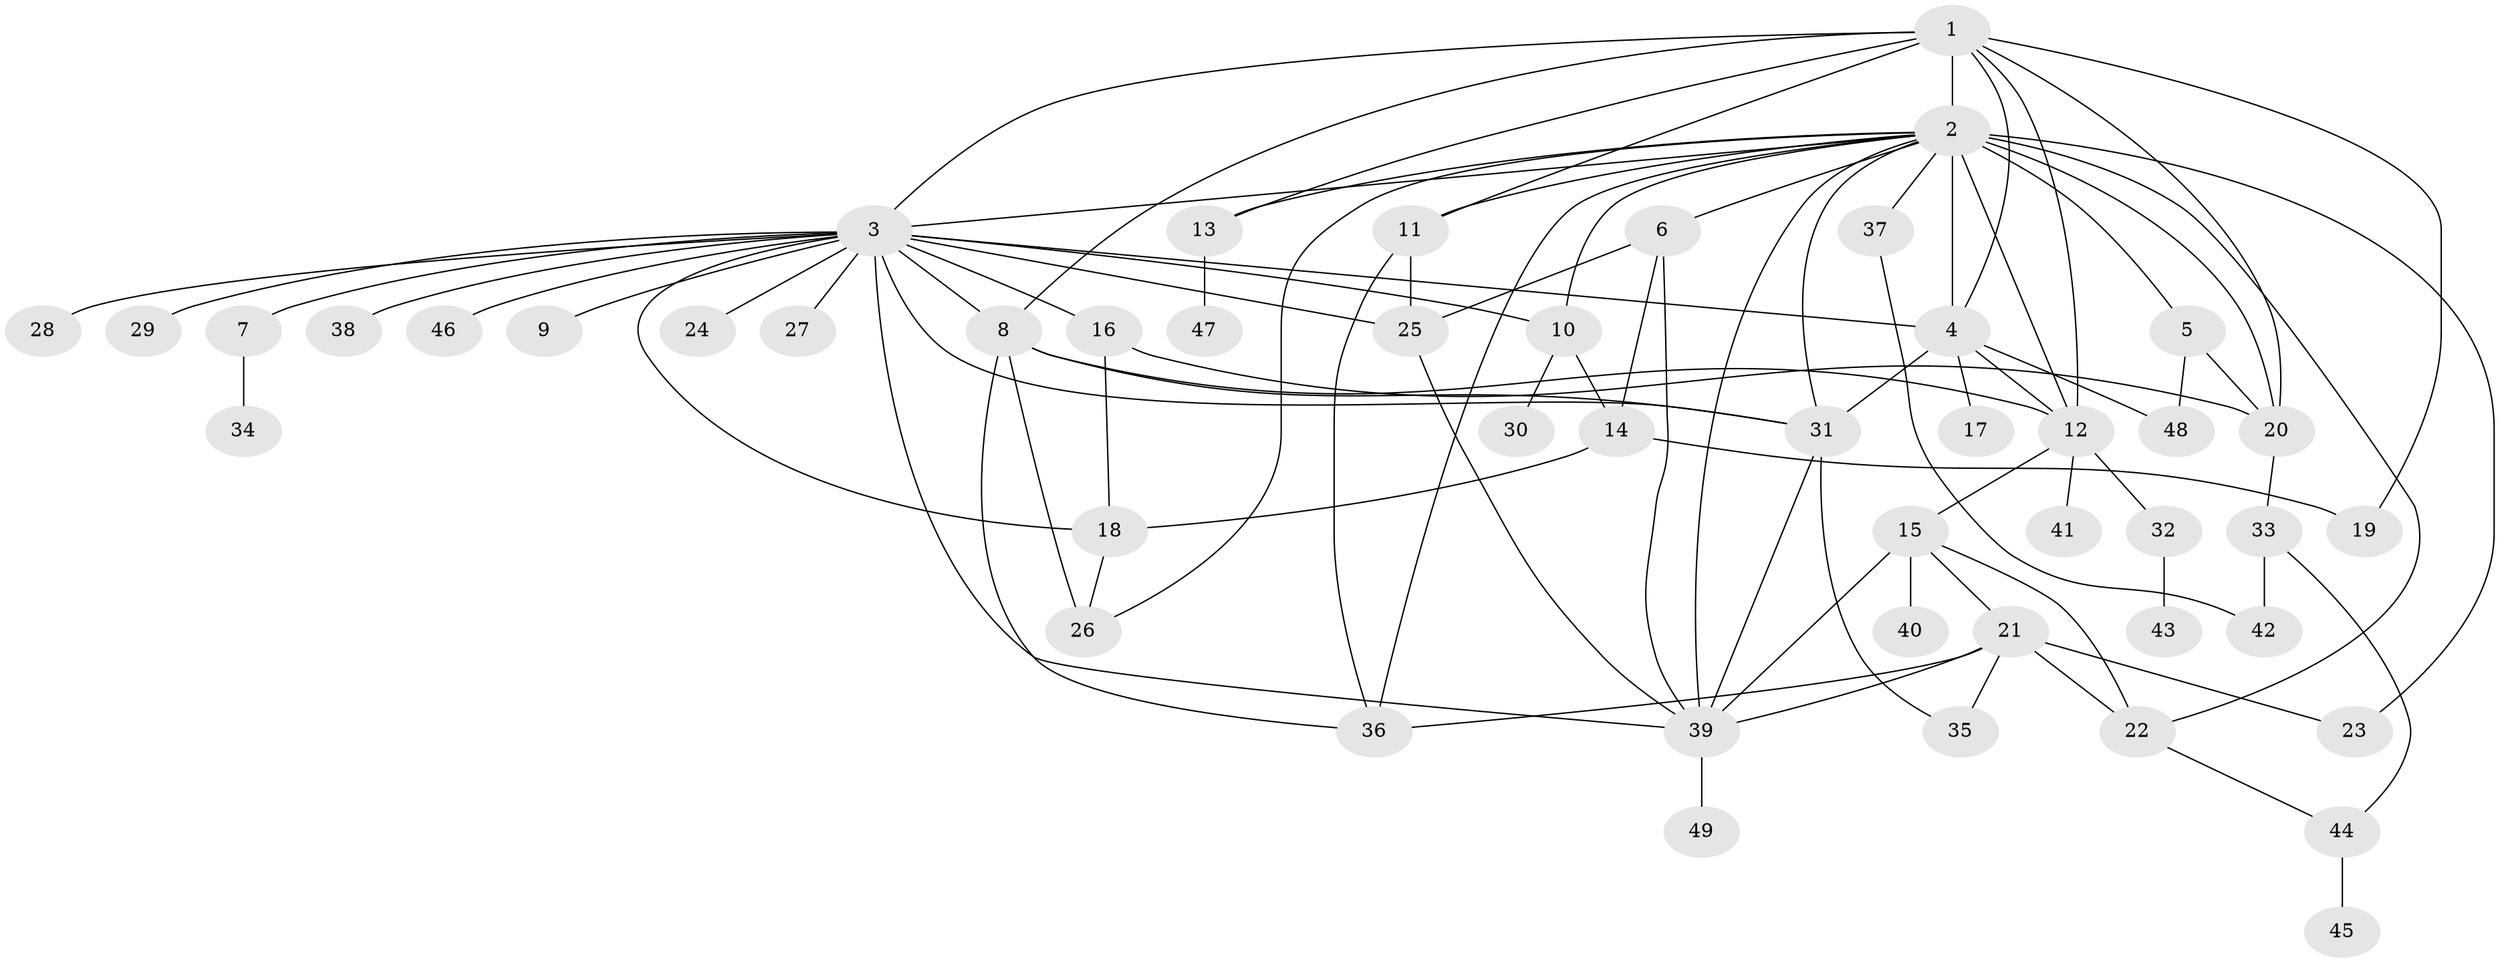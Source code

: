 // original degree distribution, {10: 0.01020408163265306, 37: 0.01020408163265306, 22: 0.01020408163265306, 2: 0.2857142857142857, 1: 0.37755102040816324, 7: 0.05102040816326531, 4: 0.08163265306122448, 8: 0.01020408163265306, 5: 0.05102040816326531, 3: 0.10204081632653061, 6: 0.01020408163265306}
// Generated by graph-tools (version 1.1) at 2025/35/03/09/25 02:35:48]
// undirected, 49 vertices, 88 edges
graph export_dot {
graph [start="1"]
  node [color=gray90,style=filled];
  1;
  2;
  3;
  4;
  5;
  6;
  7;
  8;
  9;
  10;
  11;
  12;
  13;
  14;
  15;
  16;
  17;
  18;
  19;
  20;
  21;
  22;
  23;
  24;
  25;
  26;
  27;
  28;
  29;
  30;
  31;
  32;
  33;
  34;
  35;
  36;
  37;
  38;
  39;
  40;
  41;
  42;
  43;
  44;
  45;
  46;
  47;
  48;
  49;
  1 -- 2 [weight=1.0];
  1 -- 3 [weight=1.0];
  1 -- 4 [weight=1.0];
  1 -- 8 [weight=1.0];
  1 -- 11 [weight=1.0];
  1 -- 12 [weight=1.0];
  1 -- 13 [weight=1.0];
  1 -- 19 [weight=1.0];
  1 -- 20 [weight=1.0];
  2 -- 3 [weight=1.0];
  2 -- 4 [weight=13.0];
  2 -- 5 [weight=1.0];
  2 -- 6 [weight=1.0];
  2 -- 10 [weight=1.0];
  2 -- 11 [weight=1.0];
  2 -- 12 [weight=1.0];
  2 -- 13 [weight=1.0];
  2 -- 20 [weight=1.0];
  2 -- 22 [weight=1.0];
  2 -- 23 [weight=1.0];
  2 -- 26 [weight=1.0];
  2 -- 31 [weight=1.0];
  2 -- 36 [weight=1.0];
  2 -- 37 [weight=1.0];
  2 -- 39 [weight=1.0];
  3 -- 4 [weight=1.0];
  3 -- 7 [weight=1.0];
  3 -- 8 [weight=1.0];
  3 -- 9 [weight=1.0];
  3 -- 10 [weight=1.0];
  3 -- 16 [weight=1.0];
  3 -- 18 [weight=1.0];
  3 -- 24 [weight=1.0];
  3 -- 25 [weight=1.0];
  3 -- 27 [weight=1.0];
  3 -- 28 [weight=1.0];
  3 -- 29 [weight=1.0];
  3 -- 31 [weight=2.0];
  3 -- 38 [weight=1.0];
  3 -- 39 [weight=1.0];
  3 -- 46 [weight=1.0];
  4 -- 12 [weight=1.0];
  4 -- 17 [weight=1.0];
  4 -- 31 [weight=1.0];
  4 -- 48 [weight=1.0];
  5 -- 20 [weight=1.0];
  5 -- 48 [weight=1.0];
  6 -- 14 [weight=1.0];
  6 -- 25 [weight=1.0];
  6 -- 39 [weight=1.0];
  7 -- 34 [weight=1.0];
  8 -- 12 [weight=1.0];
  8 -- 26 [weight=2.0];
  8 -- 31 [weight=1.0];
  8 -- 36 [weight=1.0];
  10 -- 14 [weight=1.0];
  10 -- 30 [weight=1.0];
  11 -- 25 [weight=1.0];
  11 -- 36 [weight=1.0];
  12 -- 15 [weight=1.0];
  12 -- 32 [weight=1.0];
  12 -- 41 [weight=1.0];
  13 -- 47 [weight=1.0];
  14 -- 18 [weight=1.0];
  14 -- 19 [weight=1.0];
  15 -- 21 [weight=4.0];
  15 -- 22 [weight=1.0];
  15 -- 39 [weight=1.0];
  15 -- 40 [weight=1.0];
  16 -- 18 [weight=1.0];
  16 -- 20 [weight=1.0];
  18 -- 26 [weight=1.0];
  20 -- 33 [weight=1.0];
  21 -- 22 [weight=1.0];
  21 -- 23 [weight=1.0];
  21 -- 35 [weight=1.0];
  21 -- 36 [weight=1.0];
  21 -- 39 [weight=2.0];
  22 -- 44 [weight=1.0];
  25 -- 39 [weight=1.0];
  31 -- 35 [weight=1.0];
  31 -- 39 [weight=1.0];
  32 -- 43 [weight=1.0];
  33 -- 42 [weight=1.0];
  33 -- 44 [weight=1.0];
  37 -- 42 [weight=1.0];
  39 -- 49 [weight=1.0];
  44 -- 45 [weight=1.0];
}
